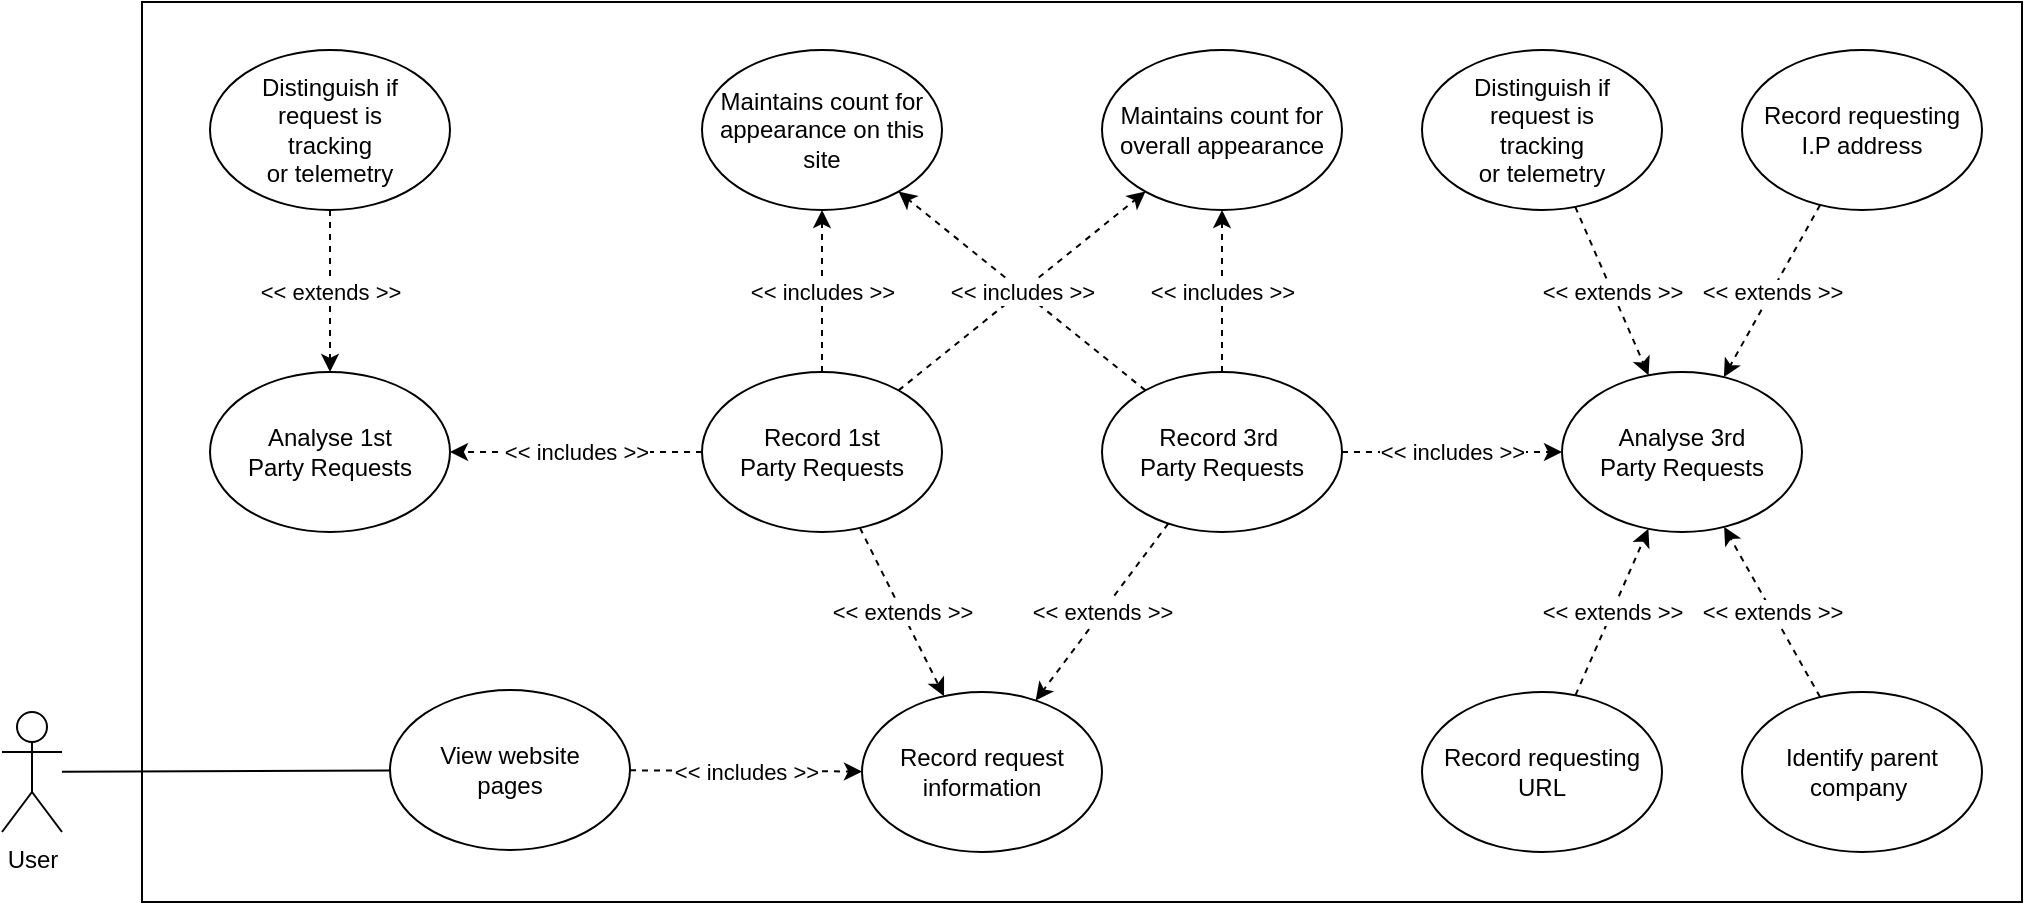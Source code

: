 <mxfile version="14.5.1" type="device"><diagram id="_X3zDEUaIGfMAln3gjp-" name="Page-1"><mxGraphModel dx="2249" dy="843" grid="1" gridSize="10" guides="1" tooltips="1" connect="1" arrows="1" fold="1" page="1" pageScale="1" pageWidth="827" pageHeight="1169" math="0" shadow="0"><root><mxCell id="0"/><mxCell id="1" parent="0"/><mxCell id="qX2UgV6SOLDmdlmX9zK--3" value="" style="rounded=0;whiteSpace=wrap;html=1;" parent="1" vertex="1"><mxGeometry x="-80" y="96" width="940" height="450" as="geometry"/></mxCell><mxCell id="m9mTtSfLzbD2_LFD12mr-8" value="User" style="shape=umlActor;verticalLabelPosition=bottom;verticalAlign=top;html=1;outlineConnect=0;" parent="1" vertex="1"><mxGeometry x="-150" y="451" width="30" height="60" as="geometry"/></mxCell><mxCell id="m9mTtSfLzbD2_LFD12mr-18" value="" style="endArrow=none;html=1;" parent="1" source="m9mTtSfLzbD2_LFD12mr-8" target="m9mTtSfLzbD2_LFD12mr-29" edge="1"><mxGeometry width="50" height="50" relative="1" as="geometry"><mxPoint x="240" y="540" as="sourcePoint"/><mxPoint x="290" y="490" as="targetPoint"/></mxGeometry></mxCell><mxCell id="m9mTtSfLzbD2_LFD12mr-29" value="View website&lt;br&gt;pages" style="ellipse;whiteSpace=wrap;html=1;" parent="1" vertex="1"><mxGeometry x="44" y="440" width="120" height="80" as="geometry"/></mxCell><mxCell id="m9mTtSfLzbD2_LFD12mr-74" value="Maintains count for appearance on this site" style="ellipse;whiteSpace=wrap;html=1;" parent="1" vertex="1"><mxGeometry x="200" y="120" width="120" height="80" as="geometry"/></mxCell><mxCell id="m9mTtSfLzbD2_LFD12mr-75" value="Distinguish if &lt;br&gt;request is &lt;br&gt;tracking &lt;br&gt;or telemetry" style="ellipse;whiteSpace=wrap;html=1;" parent="1" vertex="1"><mxGeometry x="-46" y="120" width="120" height="80" as="geometry"/></mxCell><mxCell id="m9mTtSfLzbD2_LFD12mr-76" value="Maintains count for overall appearance" style="ellipse;whiteSpace=wrap;html=1;" parent="1" vertex="1"><mxGeometry x="400" y="120" width="120" height="80" as="geometry"/></mxCell><mxCell id="m9mTtSfLzbD2_LFD12mr-78" value="Record 1st &lt;br&gt;Party Requests" style="ellipse;whiteSpace=wrap;html=1;" parent="1" vertex="1"><mxGeometry x="200" y="281" width="120" height="80" as="geometry"/></mxCell><mxCell id="m9mTtSfLzbD2_LFD12mr-79" value="Analyse 1st&lt;br&gt;Party Requests" style="ellipse;whiteSpace=wrap;html=1;" parent="1" vertex="1"><mxGeometry x="-46" y="281" width="120" height="80" as="geometry"/></mxCell><mxCell id="V60_0V1UY-RvOftkqAju-1" value="Record request information" style="ellipse;whiteSpace=wrap;html=1;" parent="1" vertex="1"><mxGeometry x="280" y="441" width="120" height="80" as="geometry"/></mxCell><mxCell id="V60_0V1UY-RvOftkqAju-4" value="" style="endArrow=classic;html=1;dashed=1;" parent="1" source="m9mTtSfLzbD2_LFD12mr-78" target="V60_0V1UY-RvOftkqAju-1" edge="1"><mxGeometry relative="1" as="geometry"><mxPoint x="350" y="531" as="sourcePoint"/><mxPoint x="350" y="610" as="targetPoint"/></mxGeometry></mxCell><mxCell id="V60_0V1UY-RvOftkqAju-5" value="&amp;lt;&amp;lt; extends &amp;gt;&amp;gt;" style="edgeLabel;resizable=0;html=1;align=center;verticalAlign=middle;" parent="V60_0V1UY-RvOftkqAju-4" connectable="0" vertex="1"><mxGeometry relative="1" as="geometry"/></mxCell><mxCell id="V60_0V1UY-RvOftkqAju-6" value="" style="endArrow=classic;html=1;dashed=1;" parent="1" source="m9mTtSfLzbD2_LFD12mr-78" target="m9mTtSfLzbD2_LFD12mr-74" edge="1"><mxGeometry relative="1" as="geometry"><mxPoint x="150" y="430" as="sourcePoint"/><mxPoint x="552" y="467" as="targetPoint"/></mxGeometry></mxCell><mxCell id="V60_0V1UY-RvOftkqAju-7" value="&amp;lt;&amp;lt; includes &amp;gt;&amp;gt;" style="edgeLabel;resizable=0;html=1;align=center;verticalAlign=middle;" parent="V60_0V1UY-RvOftkqAju-6" connectable="0" vertex="1"><mxGeometry relative="1" as="geometry"/></mxCell><mxCell id="V60_0V1UY-RvOftkqAju-8" value="" style="endArrow=classic;html=1;dashed=1;" parent="1" source="m9mTtSfLzbD2_LFD12mr-78" target="m9mTtSfLzbD2_LFD12mr-76" edge="1"><mxGeometry relative="1" as="geometry"><mxPoint x="261.165" y="293.022" as="sourcePoint"/><mxPoint x="218.08" y="207.924" as="targetPoint"/></mxGeometry></mxCell><mxCell id="V60_0V1UY-RvOftkqAju-9" value="&amp;lt;&amp;lt; includes &amp;gt;&amp;gt;" style="edgeLabel;resizable=0;html=1;align=center;verticalAlign=middle;" parent="V60_0V1UY-RvOftkqAju-8" connectable="0" vertex="1"><mxGeometry relative="1" as="geometry"/></mxCell><mxCell id="V60_0V1UY-RvOftkqAju-10" value="" style="endArrow=classic;html=1;dashed=1;" parent="1" source="m9mTtSfLzbD2_LFD12mr-78" target="m9mTtSfLzbD2_LFD12mr-79" edge="1"><mxGeometry relative="1" as="geometry"><mxPoint x="298.835" y="293.022" as="sourcePoint"/><mxPoint x="341.132" y="207.971" as="targetPoint"/></mxGeometry></mxCell><mxCell id="V60_0V1UY-RvOftkqAju-11" value="&amp;lt;&amp;lt; includes &amp;gt;&amp;gt;" style="edgeLabel;resizable=0;html=1;align=center;verticalAlign=middle;" parent="V60_0V1UY-RvOftkqAju-10" connectable="0" vertex="1"><mxGeometry relative="1" as="geometry"/></mxCell><mxCell id="V60_0V1UY-RvOftkqAju-12" value="" style="endArrow=classic;html=1;dashed=1;" parent="1" source="m9mTtSfLzbD2_LFD12mr-75" target="m9mTtSfLzbD2_LFD12mr-79" edge="1"><mxGeometry relative="1" as="geometry"><mxPoint x="-168" y="355" as="sourcePoint"/><mxPoint x="56" y="467" as="targetPoint"/></mxGeometry></mxCell><mxCell id="V60_0V1UY-RvOftkqAju-13" value="&amp;lt;&amp;lt; extends &amp;gt;&amp;gt;" style="edgeLabel;resizable=0;html=1;align=center;verticalAlign=middle;" parent="V60_0V1UY-RvOftkqAju-12" connectable="0" vertex="1"><mxGeometry relative="1" as="geometry"/></mxCell><mxCell id="V60_0V1UY-RvOftkqAju-15" value="Distinguish if &lt;br&gt;request is &lt;br&gt;tracking &lt;br&gt;or telemetry" style="ellipse;whiteSpace=wrap;html=1;" parent="1" vertex="1"><mxGeometry x="560" y="120" width="120" height="80" as="geometry"/></mxCell><mxCell id="V60_0V1UY-RvOftkqAju-17" value="Record 3rd&amp;nbsp;&lt;br&gt;Party Requests" style="ellipse;whiteSpace=wrap;html=1;" parent="1" vertex="1"><mxGeometry x="400" y="281" width="120" height="80" as="geometry"/></mxCell><mxCell id="V60_0V1UY-RvOftkqAju-18" value="Analyse 3rd&lt;br&gt;Party Requests" style="ellipse;whiteSpace=wrap;html=1;" parent="1" vertex="1"><mxGeometry x="630" y="281" width="120" height="80" as="geometry"/></mxCell><mxCell id="V60_0V1UY-RvOftkqAju-19" value="" style="endArrow=classic;html=1;dashed=1;" parent="1" source="V60_0V1UY-RvOftkqAju-17" target="m9mTtSfLzbD2_LFD12mr-74" edge="1"><mxGeometry relative="1" as="geometry"><mxPoint x="381" y="430" as="sourcePoint"/><mxPoint x="439.08" y="197.924" as="targetPoint"/></mxGeometry></mxCell><mxCell id="V60_0V1UY-RvOftkqAju-20" value="&amp;lt;&amp;lt; includes &amp;gt;&amp;gt;" style="edgeLabel;resizable=0;html=1;align=center;verticalAlign=middle;" parent="V60_0V1UY-RvOftkqAju-19" connectable="0" vertex="1"><mxGeometry relative="1" as="geometry"/></mxCell><mxCell id="V60_0V1UY-RvOftkqAju-21" value="" style="endArrow=classic;html=1;dashed=1;" parent="1" source="V60_0V1UY-RvOftkqAju-17" target="m9mTtSfLzbD2_LFD12mr-76" edge="1"><mxGeometry relative="1" as="geometry"><mxPoint x="492.165" y="293.022" as="sourcePoint"/><mxPoint x="562.132" y="197.971" as="targetPoint"/></mxGeometry></mxCell><mxCell id="V60_0V1UY-RvOftkqAju-22" value="&amp;lt;&amp;lt; includes &amp;gt;&amp;gt;" style="edgeLabel;resizable=0;html=1;align=center;verticalAlign=middle;" parent="V60_0V1UY-RvOftkqAju-21" connectable="0" vertex="1"><mxGeometry relative="1" as="geometry"/></mxCell><mxCell id="V60_0V1UY-RvOftkqAju-23" value="" style="endArrow=classic;html=1;dashed=1;" parent="1" source="V60_0V1UY-RvOftkqAju-17" target="V60_0V1UY-RvOftkqAju-18" edge="1"><mxGeometry relative="1" as="geometry"><mxPoint x="529.835" y="293.022" as="sourcePoint"/><mxPoint x="572.132" y="207.971" as="targetPoint"/></mxGeometry></mxCell><mxCell id="V60_0V1UY-RvOftkqAju-24" value="&amp;lt;&amp;lt; includes &amp;gt;&amp;gt;" style="edgeLabel;resizable=0;html=1;align=center;verticalAlign=middle;" parent="V60_0V1UY-RvOftkqAju-23" connectable="0" vertex="1"><mxGeometry relative="1" as="geometry"/></mxCell><mxCell id="V60_0V1UY-RvOftkqAju-25" value="" style="endArrow=classic;html=1;dashed=1;" parent="1" source="V60_0V1UY-RvOftkqAju-15" target="V60_0V1UY-RvOftkqAju-18" edge="1"><mxGeometry relative="1" as="geometry"><mxPoint x="478" y="354" as="sourcePoint"/><mxPoint x="702" y="466" as="targetPoint"/></mxGeometry></mxCell><mxCell id="V60_0V1UY-RvOftkqAju-26" value="&amp;lt;&amp;lt; extends &amp;gt;&amp;gt;" style="edgeLabel;resizable=0;html=1;align=center;verticalAlign=middle;" parent="V60_0V1UY-RvOftkqAju-25" connectable="0" vertex="1"><mxGeometry relative="1" as="geometry"/></mxCell><mxCell id="V60_0V1UY-RvOftkqAju-27" value="" style="endArrow=classic;html=1;dashed=1;" parent="1" source="V60_0V1UY-RvOftkqAju-17" target="V60_0V1UY-RvOftkqAju-1" edge="1"><mxGeometry relative="1" as="geometry"><mxPoint x="296.818" y="369.396" as="sourcePoint"/><mxPoint x="333.2" y="452.6" as="targetPoint"/></mxGeometry></mxCell><mxCell id="V60_0V1UY-RvOftkqAju-28" value="&amp;lt;&amp;lt; extends &amp;gt;&amp;gt;" style="edgeLabel;resizable=0;html=1;align=center;verticalAlign=middle;" parent="V60_0V1UY-RvOftkqAju-27" connectable="0" vertex="1"><mxGeometry relative="1" as="geometry"/></mxCell><mxCell id="V60_0V1UY-RvOftkqAju-29" value="Record requesting&lt;br&gt;I.P address" style="ellipse;whiteSpace=wrap;html=1;" parent="1" vertex="1"><mxGeometry x="720" y="120" width="120" height="80" as="geometry"/></mxCell><mxCell id="V60_0V1UY-RvOftkqAju-30" value="Record requesting&lt;br&gt;URL" style="ellipse;whiteSpace=wrap;html=1;" parent="1" vertex="1"><mxGeometry x="560" y="441" width="120" height="80" as="geometry"/></mxCell><mxCell id="V60_0V1UY-RvOftkqAju-31" value="" style="endArrow=classic;html=1;dashed=1;" parent="1" source="V60_0V1UY-RvOftkqAju-29" target="V60_0V1UY-RvOftkqAju-18" edge="1"><mxGeometry relative="1" as="geometry"><mxPoint x="608.644" y="207.02" as="sourcePoint"/><mxPoint x="651.026" y="292.053" as="targetPoint"/></mxGeometry></mxCell><mxCell id="V60_0V1UY-RvOftkqAju-32" value="&amp;lt;&amp;lt; extends &amp;gt;&amp;gt;" style="edgeLabel;resizable=0;html=1;align=center;verticalAlign=middle;" parent="V60_0V1UY-RvOftkqAju-31" connectable="0" vertex="1"><mxGeometry relative="1" as="geometry"/></mxCell><mxCell id="V60_0V1UY-RvOftkqAju-33" value="" style="endArrow=classic;html=1;dashed=1;" parent="1" source="V60_0V1UY-RvOftkqAju-30" target="V60_0V1UY-RvOftkqAju-18" edge="1"><mxGeometry relative="1" as="geometry"><mxPoint x="670" y="89" as="sourcePoint"/><mxPoint x="670" y="290" as="targetPoint"/></mxGeometry></mxCell><mxCell id="V60_0V1UY-RvOftkqAju-34" value="&amp;lt;&amp;lt; extends &amp;gt;&amp;gt;" style="edgeLabel;resizable=0;html=1;align=center;verticalAlign=middle;" parent="V60_0V1UY-RvOftkqAju-33" connectable="0" vertex="1"><mxGeometry relative="1" as="geometry"/></mxCell><mxCell id="ThG8fkzWFHN7yD2lbAV2-1" value="Identify parent company&amp;nbsp;" style="ellipse;whiteSpace=wrap;html=1;" parent="1" vertex="1"><mxGeometry x="720" y="441" width="120" height="80" as="geometry"/></mxCell><mxCell id="ThG8fkzWFHN7yD2lbAV2-2" value="" style="endArrow=classic;html=1;dashed=1;" parent="1" source="ThG8fkzWFHN7yD2lbAV2-1" target="V60_0V1UY-RvOftkqAju-18" edge="1"><mxGeometry relative="1" as="geometry"><mxPoint x="1050" y="207" as="sourcePoint"/><mxPoint x="1102" y="40" as="targetPoint"/></mxGeometry></mxCell><mxCell id="ThG8fkzWFHN7yD2lbAV2-3" value="&amp;lt;&amp;lt; extends &amp;gt;&amp;gt;" style="edgeLabel;resizable=0;html=1;align=center;verticalAlign=middle;" parent="ThG8fkzWFHN7yD2lbAV2-2" connectable="0" vertex="1"><mxGeometry relative="1" as="geometry"/></mxCell><mxCell id="-A5RuihKSG_Fn1Z6WfRi-2" value="" style="endArrow=classic;html=1;dashed=1;" edge="1" parent="1" source="m9mTtSfLzbD2_LFD12mr-29" target="V60_0V1UY-RvOftkqAju-1"><mxGeometry relative="1" as="geometry"><mxPoint x="210" y="331" as="sourcePoint"/><mxPoint x="84" y="331" as="targetPoint"/></mxGeometry></mxCell><mxCell id="-A5RuihKSG_Fn1Z6WfRi-3" value="&amp;lt;&amp;lt; includes &amp;gt;&amp;gt;" style="edgeLabel;resizable=0;html=1;align=center;verticalAlign=middle;" connectable="0" vertex="1" parent="-A5RuihKSG_Fn1Z6WfRi-2"><mxGeometry relative="1" as="geometry"/></mxCell></root></mxGraphModel></diagram></mxfile>